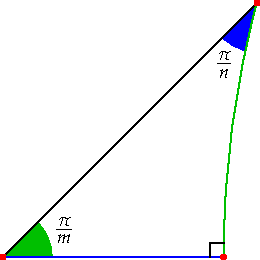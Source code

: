 settings.tex="pdflatex";

texpreamble("\usepackage{amsmath}
\usepackage{amsthm,amssymb}
\usepackage{mathpazo}
\usepackage[svgnames]{xcolor}
");
import graph;

size(0,130);

path c=unitcircle;

pair cent(pair p, pair q){
	real A[][]={{p.x,p.y},{q.x,q.y}};
	real[] b={p.x^2+p.y^2+1,q.x^2+q.y^2+1};
	real[] c=0.5*solve(A,b);
	return (c[0],c[1]);
	}

real rad(pair p, pair q){
	real l=dot(cent(p,q),cent(p,q));
	return sqrt(l-1);
	}
	
void circ(pair p, pair q, pen pen){
	real paral=p.x*q.y-p.y*q.x;
	if(paral==0){draw(p--q);}
	else{
	draw(arc(cent(p,q),rad(p,q),min(degrees(p-cent(p,q)),degrees(q-cent(p,q))),max(degrees(p-cent(p,q)),degrees(q-cent(p,q)))), pen);
	}
	}
	
void extcirc(pair p, pair q){
	real paral=p.x*q.y-p.y*q.x;
	if(paral==0){draw(unit(p)--(-unit(p))); draw(unit(q)--(-unit(q)));}
	else{
	picture pic;
	draw(pic,shift(cent(p,q))*scale(rad(p,q))*unitcircle);
	clip(pic,unitcircle);
	add(pic);
	}
	}

//filldraw(c,grey+opacity(0.2),white);

pair O=(0,0);
real p=sqrt(5-2*sqrt(6));
real q=sqrt(2-sqrt(3));
pair P=p*dir(0);
pair Q=q*dir(45);



fill(arc(O,0.07,0,45)--(0,0)--cycle,heavygreen);
fill(arc(Q,0.07,225,256)--Q--cycle,blue);
//draw(P+0.04dir(180)--P+0.04dir(180)+0.04dir(90)--P+0.04dir(90));
draw(Label("$\frac\pi m$",black),arc(O,0.07,0,45),heavygreen);
draw(Label("$\frac\pi n$",black),arc(Q,0.07,225,256),blue);

circ(Q,P,heavygreen);
draw(P--(0,0)--Q);



draw((0,0)--P,blue);
draw(Q--(0,0));
draw(P-(0.02,0)--P+(-0.02,0.02)--P+(0,0.02));
//label("$b$",0.45(P+Q)+0.04E);




dot(P,red);
dot(Q,red);
dot((0,0),red);